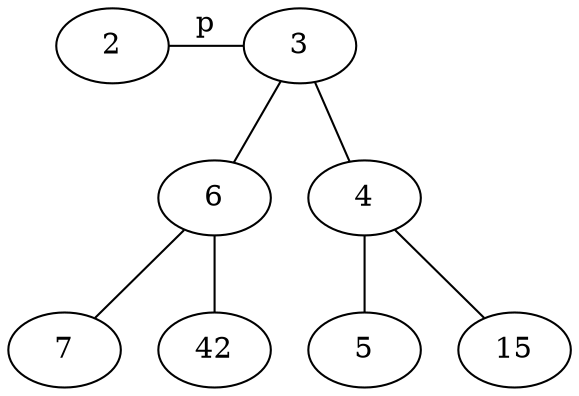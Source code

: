 graph G {
  2 -- 3 [label="p"];
  3 -- 6;
  6 -- 7;
  6 -- 42;

  3 -- 4;
  4 -- 5;
  4 -- 15;

  { rank=same; 2 3 }
}
